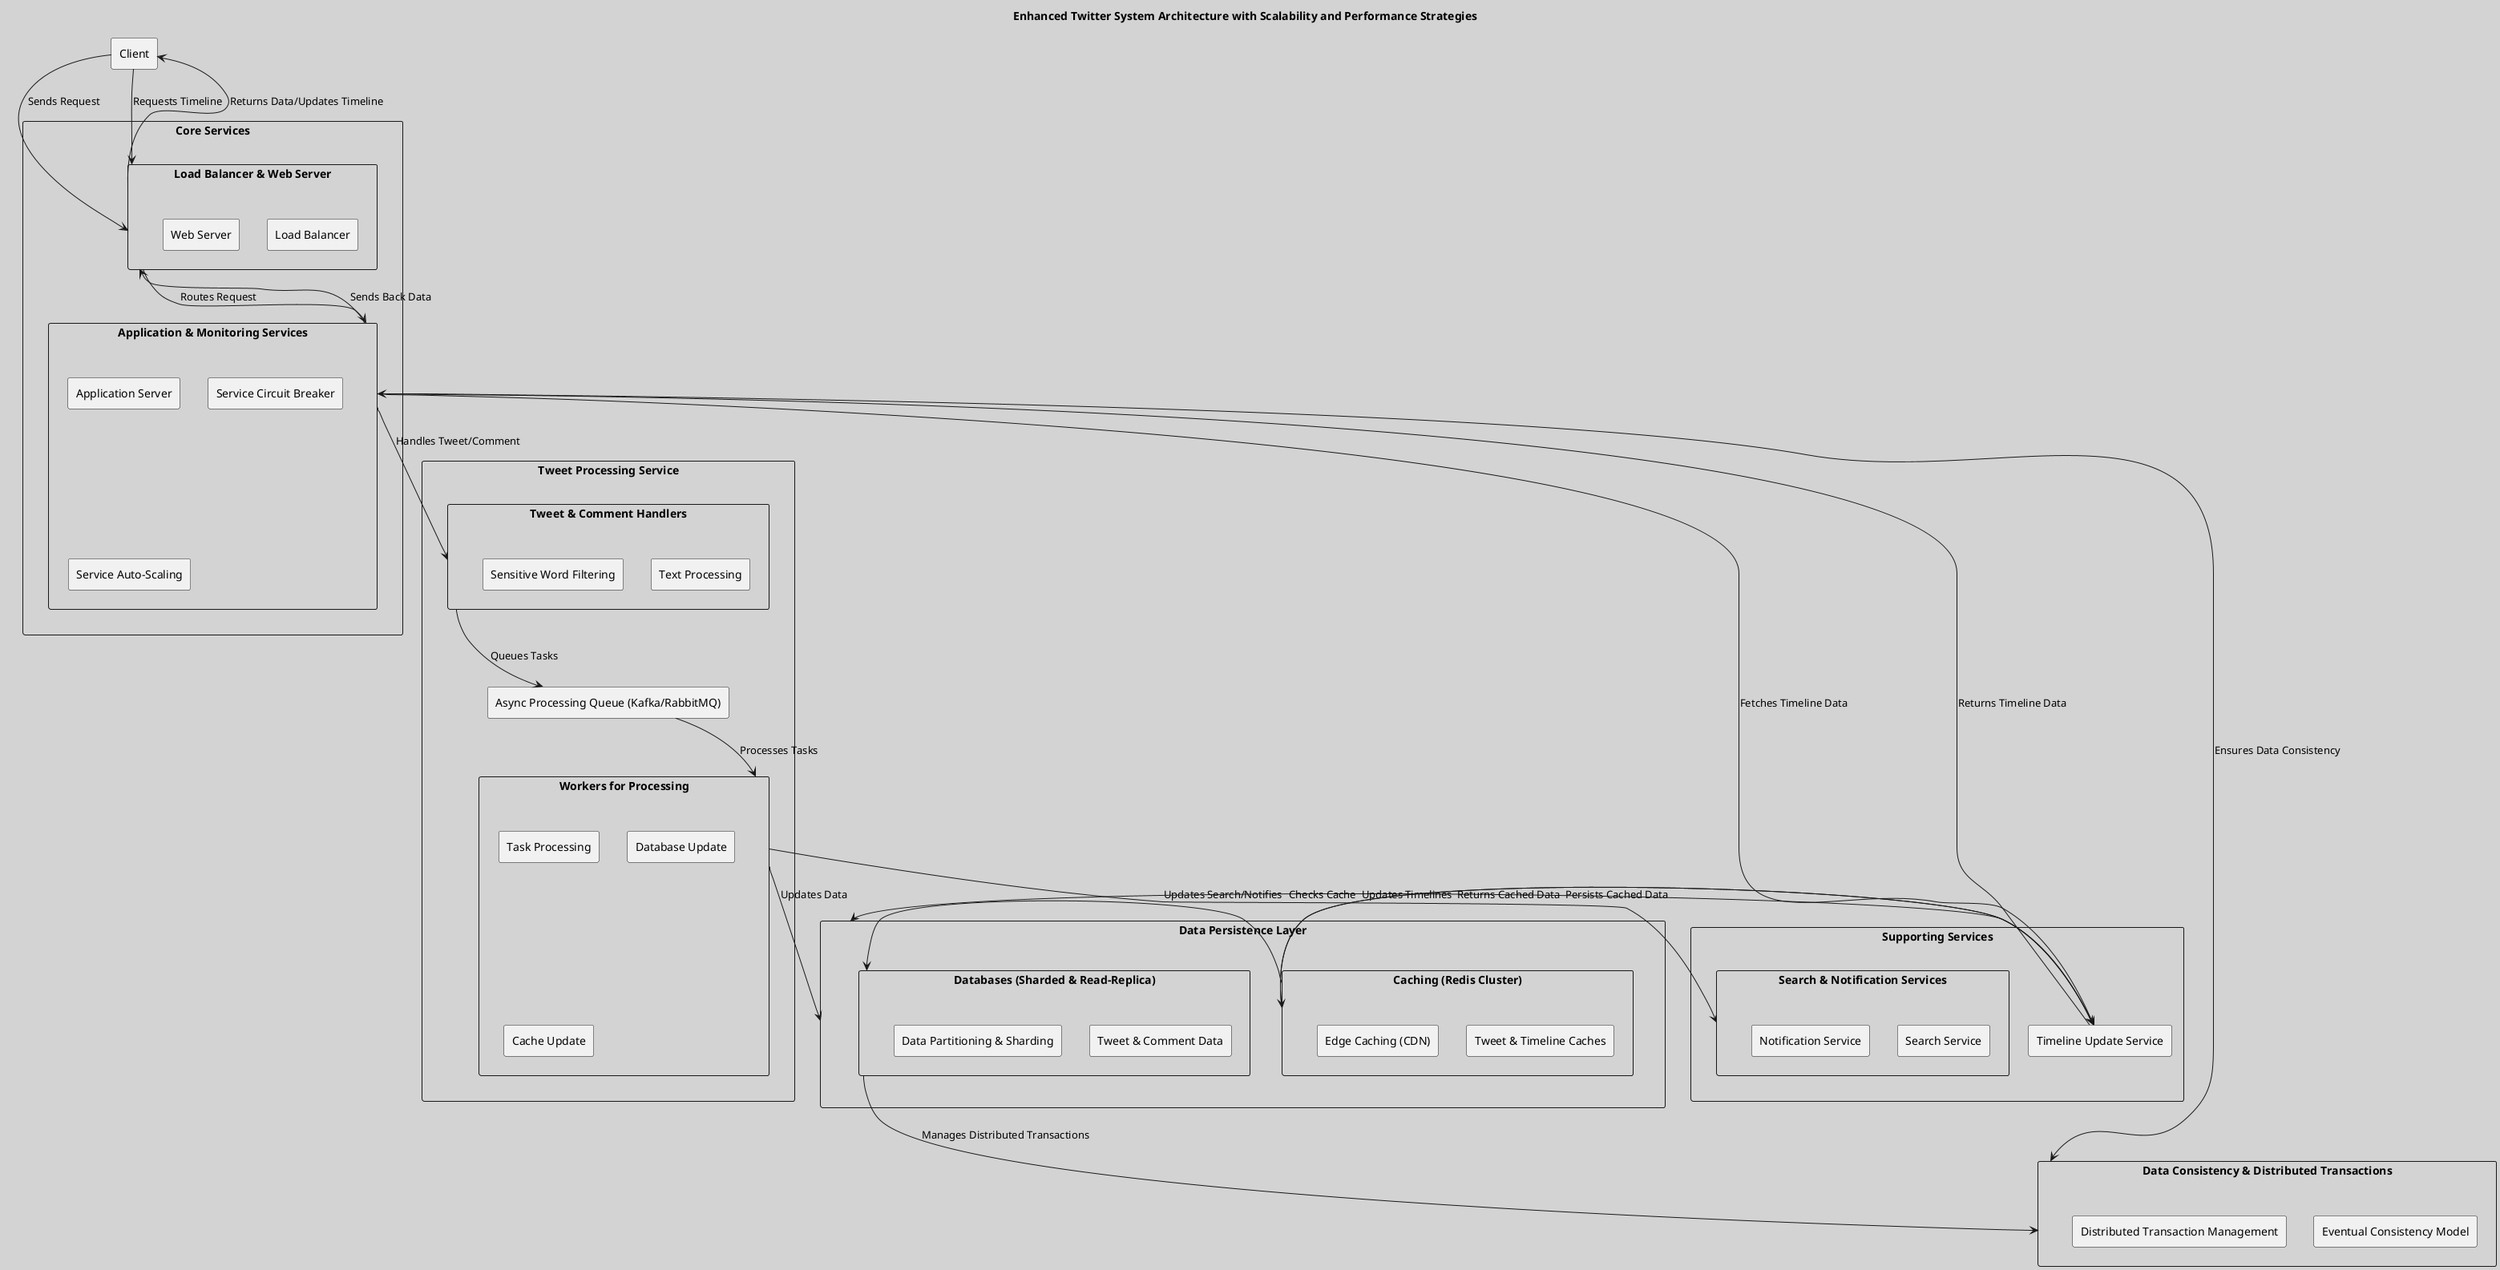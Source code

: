 @startuml

skinparam backgroundColor #D3D3D3

title Enhanced Twitter System Architecture with Scalability and Performance Strategies

rectangle Client

rectangle "Core Services" as Core {
    rectangle "Load Balancer & Web Server" as LBWS {
        rectangle "Load Balancer"
        rectangle "Web Server"
    }
    rectangle "Application & Monitoring Services" as AMS {
        rectangle "Application Server"
        rectangle "Service Circuit Breaker"
        rectangle "Service Auto-Scaling"
    }
}

rectangle "Tweet Processing Service" as TPS {
    rectangle "Tweet & Comment Handlers" as TCH {
        rectangle "Text Processing"
        rectangle "Sensitive Word Filtering"
    }
    rectangle "Async Processing Queue (Kafka/RabbitMQ)" as APQ
    rectangle "Workers for Processing" as Workers {
        rectangle "Task Processing"
        rectangle "Database Update"
        rectangle "Cache Update"
    }
}

rectangle "Supporting Services" as SS {
    rectangle "Search & Notification Services" as SNS {
        rectangle "Search Service"
        rectangle "Notification Service"
    }
    rectangle "Timeline Update Service" as TUS
}

rectangle "Data Persistence Layer" as DPS {
    rectangle "Caching (Redis Cluster)" as Cache {
        rectangle "Tweet & Timeline Caches"
        rectangle "Edge Caching (CDN)"
    }
    rectangle "Databases (Sharded & Read-Replica)" as DB {
        rectangle "Tweet & Comment Data"
        rectangle "Data Partitioning & Sharding"
    }
}

rectangle "Data Consistency & Distributed Transactions" as DCDT {
    rectangle "Eventual Consistency Model"
    rectangle "Distributed Transaction Management"
}

Client -down-> LBWS : Sends Request
LBWS -down-> AMS : Routes Request
AMS -down-> TCH : Handles Tweet/Comment
TCH -down-> APQ : Queues Tasks
APQ -down-> Workers : Processes Tasks
Workers -down-> DPS : Updates Data
Cache -left-> DB : Persists Cached Data
Workers -down-> SNS : Updates Search/Notifies
TUS -down-> DPS : Updates Timelines
Client -down-> LBWS : Requests Timeline
AMS -down-> TUS : Fetches Timeline Data
TUS -left-> Cache : Checks Cache
Cache -left-> TUS : Returns Cached Data
TUS -up-> AMS : Returns Timeline Data
AMS -up-> LBWS : Sends Back Data
LBWS -up-> Client : Returns Data/Updates Timeline

AMS -right-> DCDT : Ensures Data Consistency
DB -down-> DCDT : Manages Distributed Transactions

@enduml
